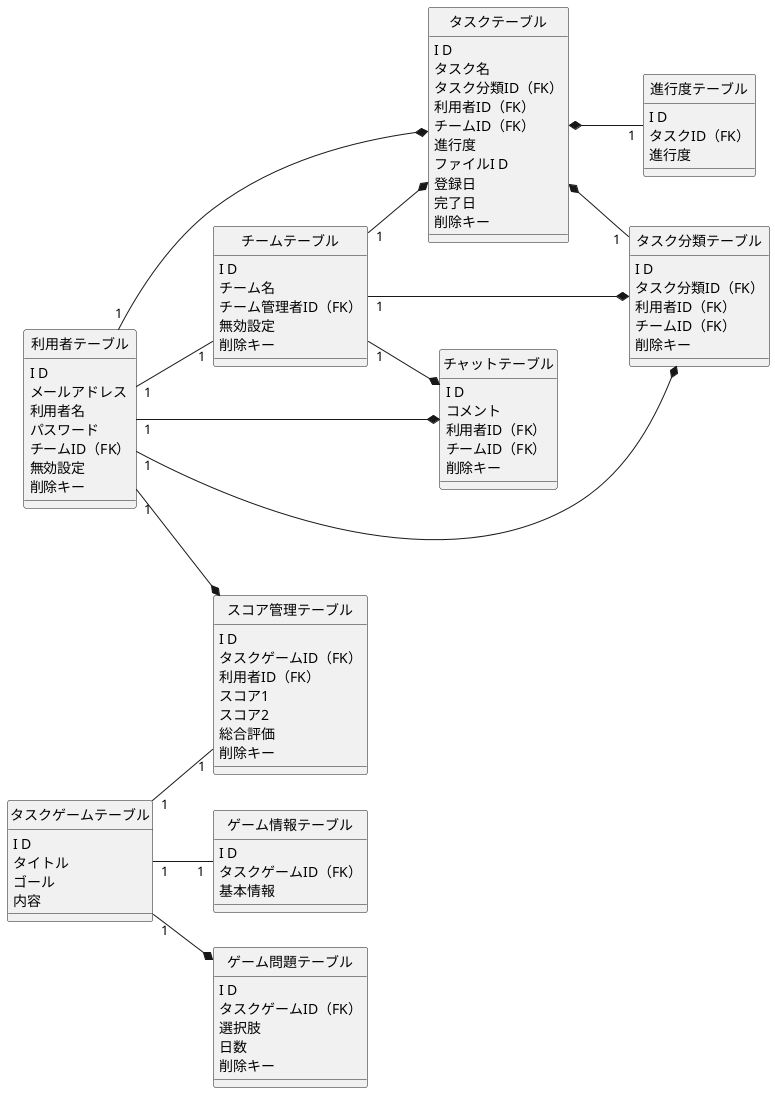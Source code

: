 @startuml
left to right direction
class 利用者テーブル{
I D
メールアドレス
利用者名
パスワード
チームID（FK）
無効設定
削除キー
}

class タスクテーブル{
I D
タスク名
タスク分類ID（FK）
利用者ID（FK）
チームID（FK）
進行度
ファイルI D
登録日
完了日
削除キー
}

class タスク分類テーブル{
I D
タスク分類ID（FK）
利用者ID（FK）
チームID（FK）
削除キー
}

class 進行度テーブル{
I D
タスクID（FK）
進行度
}

class チームテーブル{
I D
チーム名
チーム管理者ID（FK）
無効設定
削除キー    
}

class チャットテーブル{
I D
コメント
利用者ID（FK）
チームID（FK）
削除キー
}

class タスクゲームテーブル{
I D
タイトル
ゴール
内容
}

class ゲーム問題テーブル{
I D
タスクゲームID（FK）
選択肢
日数
削除キー
}

class ゲーム情報テーブル{
I D
タスクゲームID（FK）
基本情報
}

class スコア管理テーブル{
I D
タスクゲームID（FK）
利用者ID（FK）
スコア1
スコア2
総合評価
削除キー
}

利用者テーブル "1"--* タスクテーブル
利用者テーブル "1"--"1" チームテーブル
利用者テーブル "1"--* チャットテーブル
利用者テーブル "1"--* タスク分類テーブル
タスクテーブル *--"1" 進行度テーブル
タスクテーブル *--"1" タスク分類テーブル
チームテーブル "1"--* タスクテーブル
チームテーブル "1"--* チャットテーブル
チームテーブル "1"--* タスク分類テーブル

利用者テーブル "1"--* スコア管理テーブル

タスクゲームテーブル "1"--* ゲーム問題テーブル
タスクゲームテーブル "1"--"1" ゲーム情報テーブル
タスクゲームテーブル "1"--"1" スコア管理テーブル

hide circle
@enduml